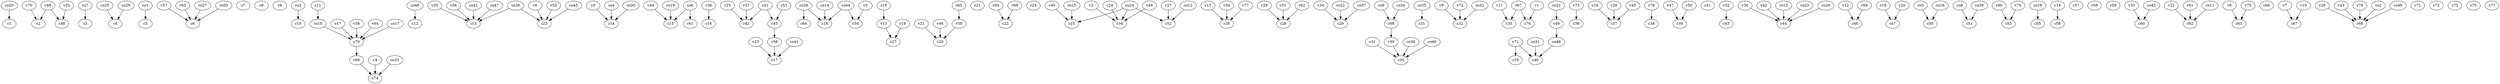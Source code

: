 strict digraph  {
c1;
c2;
c3;
c4;
c5;
c6;
c7;
c8;
c9;
c10;
c11;
c12;
c13;
c14;
c15;
c16;
c17;
c18;
c19;
c20;
c21;
c22;
c23;
c24;
c25;
c26;
c27;
c28;
c29;
c30;
c31;
c32;
c33;
c34;
c35;
c36;
c37;
c38;
c39;
c40;
c41;
c42;
c43;
c44;
c45;
c46;
c47;
c48;
c49;
c50;
c51;
c52;
c53;
c54;
c55;
c56;
c57;
c58;
c59;
c60;
c61;
c62;
c63;
c64;
c65;
c66;
c67;
c68;
c69;
c70;
c71;
c72;
c73;
c74;
c75;
c76;
c77;
v1;
v2;
v3;
v4;
v5;
v6;
v7;
v8;
v9;
v10;
v11;
v12;
v13;
v14;
v15;
v16;
v17;
v18;
v19;
v20;
v21;
v22;
v23;
v24;
v25;
v26;
v27;
v28;
v29;
v30;
v31;
v32;
v33;
v34;
v35;
v36;
v37;
v38;
v39;
v40;
v41;
v42;
v43;
v44;
v45;
v46;
v47;
v48;
v49;
v50;
v51;
v52;
v53;
v54;
v55;
v56;
v57;
v58;
v59;
v60;
v61;
v62;
v63;
v64;
v65;
v66;
v67;
v68;
v69;
v70;
v71;
v72;
v73;
v74;
v75;
v76;
v77;
v78;
co1;
co2;
co3;
co4;
co5;
co6;
co7;
co8;
co9;
co10;
co11;
co12;
co13;
co14;
co15;
co16;
co17;
co18;
co19;
co20;
co21;
co22;
co23;
co24;
co25;
co26;
co27;
co28;
co29;
co30;
co31;
co32;
co33;
co34;
co35;
co36;
co37;
co38;
co39;
co40;
co41;
co42;
co43;
co44;
co45;
co46;
co47;
co48;
co49;
co50;
c11 -> co10  [weight=1];
c19 -> v13  [weight=1];
c45 -> v58  [weight=1];
c49 -> co48  [weight=1];
c65 -> v59  [weight=1];
c69 -> v39  [weight=1];
c70 -> v66  [weight=1];
v1 -> c76  [weight=1];
v2 -> c34  [weight=1];
v3 -> c54  [weight=1];
v4 -> c74  [weight=1];
v5 -> c14  [weight=1];
v6 -> c23  [weight=1];
v7 -> c67  [weight=1];
v8 -> c63  [weight=1];
v9 -> c32  [weight=1];
v10 -> c67  [weight=1];
v11 -> c33  [weight=1];
v12 -> c46  [weight=1];
v13 -> c27  [weight=1];
v14 -> c56  [weight=1];
v15 -> c26  [weight=1];
v16 -> c37  [weight=1];
v17 -> c70  [weight=1];
v18 -> c47  [weight=1];
v19 -> c27  [weight=1];
v20 -> c47  [weight=1];
v21 -> c20  [weight=1];
v22 -> c62  [weight=1];
v23 -> c17  [weight=1];
v24 -> c34  [weight=1];
v25 -> c42  [weight=1];
v26 -> c68  [weight=1];
v27 -> c52  [weight=1];
v28 -> c37  [weight=1];
v29 -> c28  [weight=1];
v30 -> c44  [weight=1];
v31 -> c30  [weight=1];
v32 -> c43  [weight=1];
v33 -> c60  [weight=1];
v34 -> c29  [weight=1];
v35 -> c13  [weight=1];
v36 -> c16  [weight=1];
v37 -> c42  [weight=1];
v38 -> c70  [weight=1];
v39 -> c30  [weight=1];
v40 -> c25  [weight=1];
v41 -> c42  [weight=1];
v41 -> c45  [weight=1];
v42 -> c44  [weight=1];
v43 -> c68  [weight=1];
v44 -> c15  [weight=1];
v45 -> c37  [weight=1];
v46 -> c20  [weight=1];
v47 -> c39  [weight=1];
v48 -> c48  [weight=1];
v48 -> c2  [weight=1];
v49 -> c34  [weight=1];
v50 -> c39  [weight=1];
v51 -> c28  [weight=1];
v52 -> c48  [weight=1];
v53 -> c45  [weight=1];
v54 -> c26  [weight=1];
v55 -> c23  [weight=1];
v56 -> c13  [weight=1];
v57 -> c6  [weight=1];
v58 -> c17  [weight=1];
v59 -> c20  [weight=1];
v60 -> c53  [weight=1];
v61 -> c62  [weight=1];
v62 -> c28  [weight=1];
v63 -> c6  [weight=1];
v64 -> c70  [weight=1];
v65 -> c22  [weight=1];
v66 -> c74  [weight=1];
v67 -> c76  [weight=1];
v67 -> c33  [weight=1];
v68 -> c46  [weight=1];
v69 -> c22  [weight=1];
v70 -> c2  [weight=1];
v71 -> c35  [weight=1];
v71 -> c40  [weight=1];
v72 -> c32  [weight=1];
v73 -> c36  [weight=1];
v74 -> c53  [weight=1];
v75 -> c63  [weight=1];
v76 -> c38  [weight=1];
v77 -> c26  [weight=1];
v78 -> c68  [weight=1];
co1 -> c5  [weight=1];
co2 -> c68  [weight=1];
co3 -> c10  [weight=1];
co4 -> c14  [weight=1];
co5 -> c50  [weight=1];
co6 -> c61  [weight=1];
co6 -> c15  [weight=1];
co7 -> c3  [weight=1];
co8 -> c51  [weight=1];
co9 -> c69  [weight=1];
co10 -> c70  [weight=1];
co11 -> c62  [weight=1];
co12 -> c52  [weight=1];
co13 -> c44  [weight=1];
co14 -> c18  [weight=1];
co15 -> c25  [weight=1];
co16 -> c50  [weight=1];
co17 -> c70  [weight=1];
co18 -> c55  [weight=1];
co19 -> c15  [weight=1];
co20 -> c1  [weight=1];
co21 -> c49  [weight=1];
co22 -> c29  [weight=1];
co23 -> c44  [weight=1];
co24 -> c25  [weight=1];
co24 -> c34  [weight=1];
co24 -> c52  [weight=1];
co25 -> c4  [weight=1];
co26 -> c44  [weight=1];
co27 -> c6  [weight=1];
co28 -> c64  [weight=1];
co28 -> c18  [weight=1];
co29 -> c4  [weight=1];
co30 -> c14  [weight=1];
co31 -> c40  [weight=1];
co32 -> c32  [weight=1];
co33 -> c74  [weight=1];
co34 -> c69  [weight=1];
co35 -> c31  [weight=1];
co36 -> c30  [weight=1];
co37 -> c29  [weight=1];
co38 -> c13  [weight=1];
co38 -> c23  [weight=1];
co39 -> c51  [weight=1];
co40 -> c30  [weight=1];
co41 -> c17  [weight=1];
co42 -> c13  [weight=1];
co43 -> c60  [weight=1];
co44 -> c54  [weight=1];
co44 -> c18  [weight=1];
co45 -> c23  [weight=1];
co46 -> c12  [weight=1];
co47 -> c13  [weight=1];
co48 -> c40  [weight=1];
co49 -> c68  [weight=1];
co50 -> c6  [weight=1];
}
